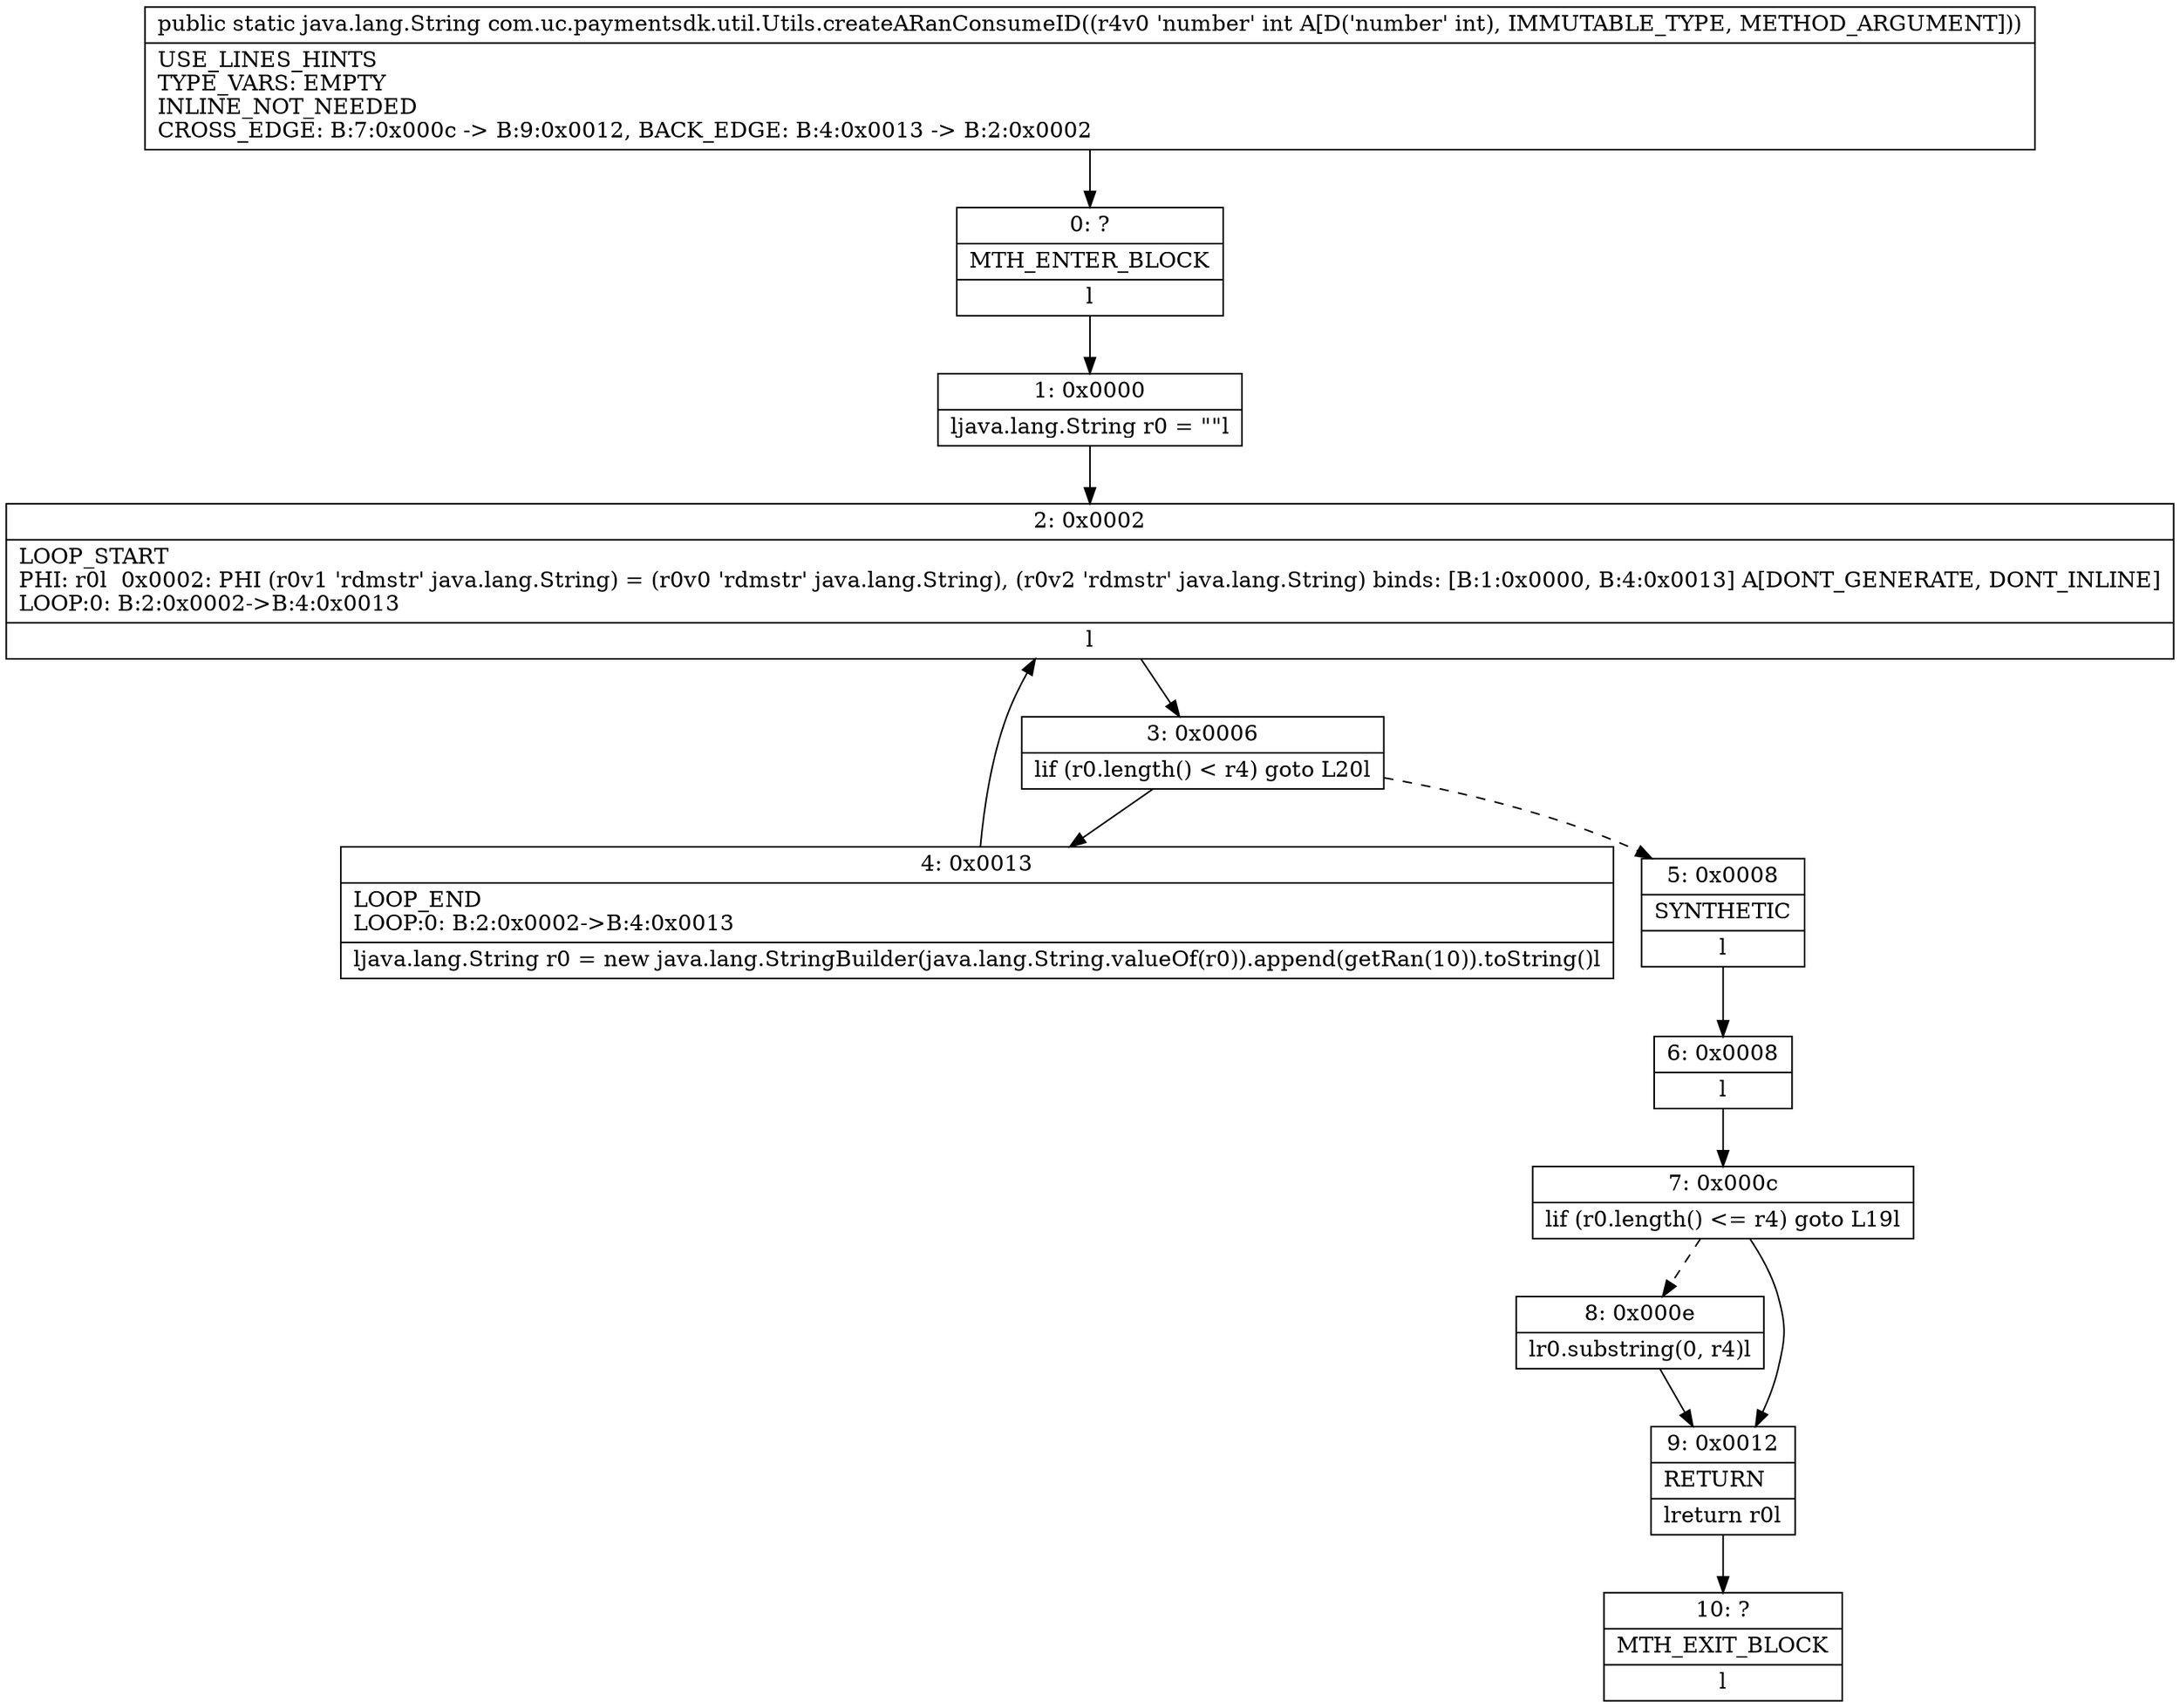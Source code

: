 digraph "CFG forcom.uc.paymentsdk.util.Utils.createARanConsumeID(I)Ljava\/lang\/String;" {
Node_0 [shape=record,label="{0\:\ ?|MTH_ENTER_BLOCK\l|l}"];
Node_1 [shape=record,label="{1\:\ 0x0000|ljava.lang.String r0 = \"\"l}"];
Node_2 [shape=record,label="{2\:\ 0x0002|LOOP_START\lPHI: r0l  0x0002: PHI (r0v1 'rdmstr' java.lang.String) = (r0v0 'rdmstr' java.lang.String), (r0v2 'rdmstr' java.lang.String) binds: [B:1:0x0000, B:4:0x0013] A[DONT_GENERATE, DONT_INLINE]\lLOOP:0: B:2:0x0002\-\>B:4:0x0013\l|l}"];
Node_3 [shape=record,label="{3\:\ 0x0006|lif (r0.length() \< r4) goto L20l}"];
Node_4 [shape=record,label="{4\:\ 0x0013|LOOP_END\lLOOP:0: B:2:0x0002\-\>B:4:0x0013\l|ljava.lang.String r0 = new java.lang.StringBuilder(java.lang.String.valueOf(r0)).append(getRan(10)).toString()l}"];
Node_5 [shape=record,label="{5\:\ 0x0008|SYNTHETIC\l|l}"];
Node_6 [shape=record,label="{6\:\ 0x0008|l}"];
Node_7 [shape=record,label="{7\:\ 0x000c|lif (r0.length() \<= r4) goto L19l}"];
Node_8 [shape=record,label="{8\:\ 0x000e|lr0.substring(0, r4)l}"];
Node_9 [shape=record,label="{9\:\ 0x0012|RETURN\l|lreturn r0l}"];
Node_10 [shape=record,label="{10\:\ ?|MTH_EXIT_BLOCK\l|l}"];
MethodNode[shape=record,label="{public static java.lang.String com.uc.paymentsdk.util.Utils.createARanConsumeID((r4v0 'number' int A[D('number' int), IMMUTABLE_TYPE, METHOD_ARGUMENT]))  | USE_LINES_HINTS\lTYPE_VARS: EMPTY\lINLINE_NOT_NEEDED\lCROSS_EDGE: B:7:0x000c \-\> B:9:0x0012, BACK_EDGE: B:4:0x0013 \-\> B:2:0x0002\l}"];
MethodNode -> Node_0;
Node_0 -> Node_1;
Node_1 -> Node_2;
Node_2 -> Node_3;
Node_3 -> Node_4;
Node_3 -> Node_5[style=dashed];
Node_4 -> Node_2;
Node_5 -> Node_6;
Node_6 -> Node_7;
Node_7 -> Node_8[style=dashed];
Node_7 -> Node_9;
Node_8 -> Node_9;
Node_9 -> Node_10;
}

